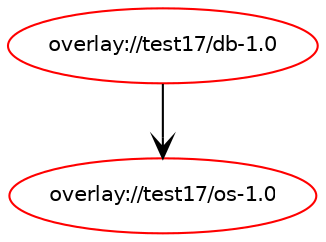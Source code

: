 digraph prolog {

newrank=true;
concentrate=true;
compound=true;
graph [rankdir=TD];#, ranksep=2.5, nodesep=0.2];
edge  [arrowhead=vee];
node  [fontname=Helvetica,fontsize=10];

"overlay://test17/db-1.0" [color=red, href="../test17/db-1.0-depend.svg"];
"overlay://test17/db-1.0" -> "overlay://test17/os-1.0"
"overlay://test17/os-1.0" [color=red, href="../test17/os-1.0-depend.svg"];
}
